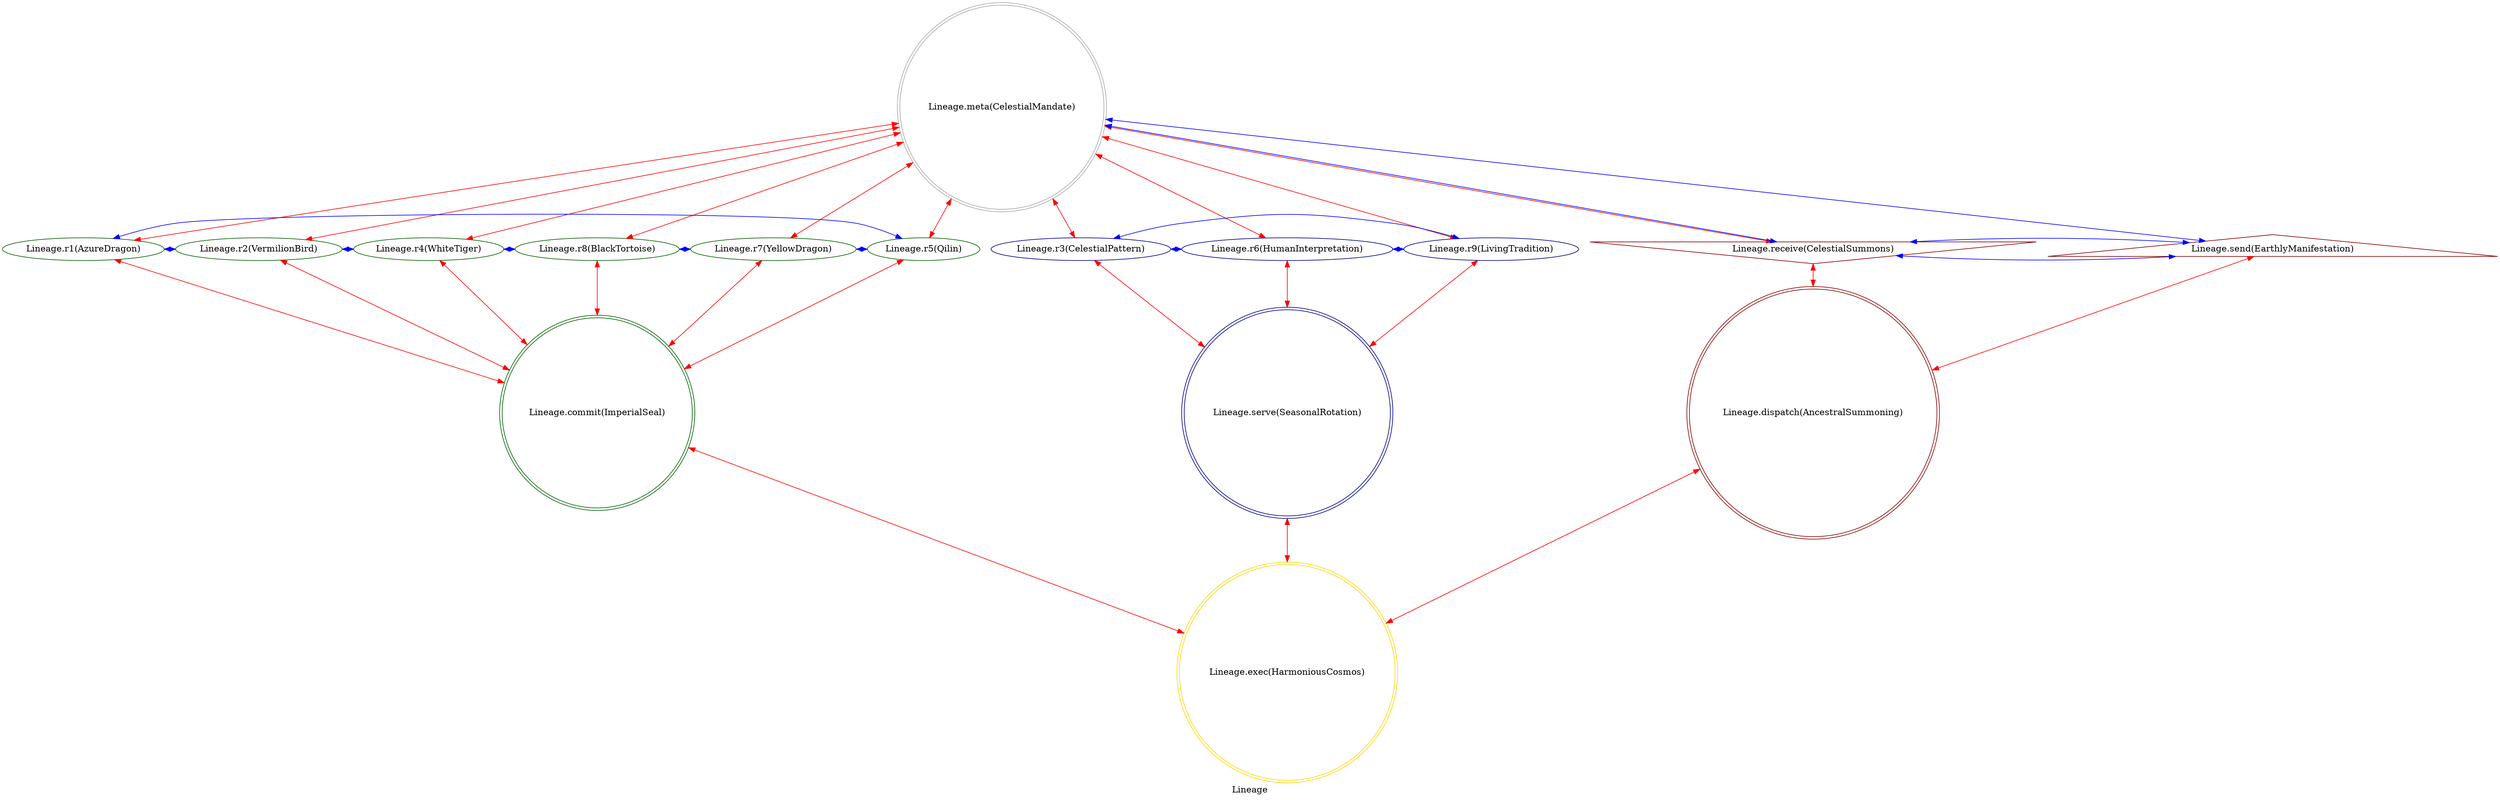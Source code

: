 strict digraph LineageFactor {
    style = filled;
    fillcolor = antiquewhite;
    label = "Lineage";
    comment = "The celestial archetype repository of MythOS—housing the eternal patterns, celestial beasts, and cosmic blueprints that structure reality.";

    0 -> {1 2 4 8 7 5 3 6 9 a b} [dir = both; color = "red";];
    {a b} -> c [dir = both; color = "red";];
    {1 2 4 8 7 5} -> d [dir = both; color = "red";];
    {3 6 9} -> e [dir = both; color = "red";];
    {c d e} -> f [dir = both; color = "red";];

    a -> b -> a [dir = both; color = "blue";];
    a -> 0 -> b [dir = both; color = "blue";];
    3 -> 6 -> 9 -> 3 [dir = both; color = "blue";];
    1 -> 2 -> 4 -> 8 -> 7 -> 5 -> 1 [dir = both; color = "blue";];

    subgraph {
        rank = same;
        0;
    }
    subgraph {
        rank = same;
        3;
        6;
        9;
        1;
        2;
        4;
        8;
        7;
        5;
        a;
        b;
    }
    subgraph {
        rank = same;
        c;
        d;
        e;
    }
    subgraph {
        rank = same;
        f;
    }

    a [label = "Lineage.receive(CelestialSummons)";comment = "Potential: Divine calling—the initial pull from the cosmic patterns that summons archetypes into manifestation.";shape = invtriangle;color = darkred;];
    0 [label = "Lineage.meta(CelestialMandate)";comment = "Abstract: Heavenly decree—the universal principle that reality follows archetypal patterns ordained by cosmic order.";shape = doublecircle;color = darkgray;];
    b [label = "Lineage.send(EarthlyManifestation)";comment = "Manifest: Terrestrial embodiment—the archetypes made flesh, the celestial patterns realized in earthly forms.";shape = triangle;color = darkred;];

    1 [label = "Lineage.r1(AzureDragon)";comment = "Initiation: East-Spring-Wood—the creative, growing force of new beginnings and ascending energy.";color = darkgreen;];
    2 [label = "Lineage.r2(VermilionBird)";comment = "Response: South-Summer-Fire—the brilliant, transformative power of passion and spiritual ascension.";color = darkgreen;];
    4 [label = "Lineage.r4(WhiteTiger)";comment = "Integration: West-Autumn-Metal—the righteous, protective force of justice and disciplined power.";color = darkgreen;];
    8 [label = "Lineage.r8(BlackTortoise)";comment = "Reflection: North-Winter-Water—the deep, mysterious wisdom of endurance and hidden knowledge.";color = darkgreen;];
    7 [label = "Lineage.r7(YellowDragon)";comment = "Consolidation: Center-Earth—the balancing, unifying force that harmonizes all directions and elements.";color = darkgreen;];
    5 [label = "Lineage.r5(Qilin)";comment = "Propagation: Benevolent omen—the miraculous being that heralds wise leadership and cosmic blessings.";color = darkgreen;];

    3 [label = "Lineage.r3(CelestialPattern)";comment = "Thesis: Heavenly design—the eternal, perfect archetypes in their pure celestial form.";color = darkblue;];
    6 [label = "Lineage.r6(HumanInterpretation)";comment = "Antithesis: Mortal understanding—the imperfect, culturally shaped reception of celestial patterns.";color = darkblue;];
    9 [label = "Lineage.r9(LivingTradition)";comment = "Synthesis: Embodied lineage—the continuous renewal of archetypes through ritual, art, and cultural practice.";color = darkblue;];

    c [label = "Lineage.dispatch(AncestralSummoning)";comment = "Why-Who: Ritual invocation—the priests, artists, and mystics who call archetypes into manifestation.";shape = doublecircle;color = darkred;];
    d [label = "Lineage.commit(ImperialSeal)";comment = "What-How: Mandate authentication—the ceremonies and symbols that validate celestial authority on earth.";shape = doublecircle;color = darkgreen;];
    e [label = "Lineage.serve(SeasonalRotation)";comment = "When-Where: Cosmic timing—the celestial calendar and directional alignments that activate different archetypes.";shape = doublecircle;color = darkblue;];
    f [label = "Lineage.exec(HarmoniousCosmos)";comment = "Which-Closure: Celestial-terrestrial unity achieved—the state where earthly reality perfectly mirrors heavenly patterns.";shape = doublecircle;color = gold;];
}